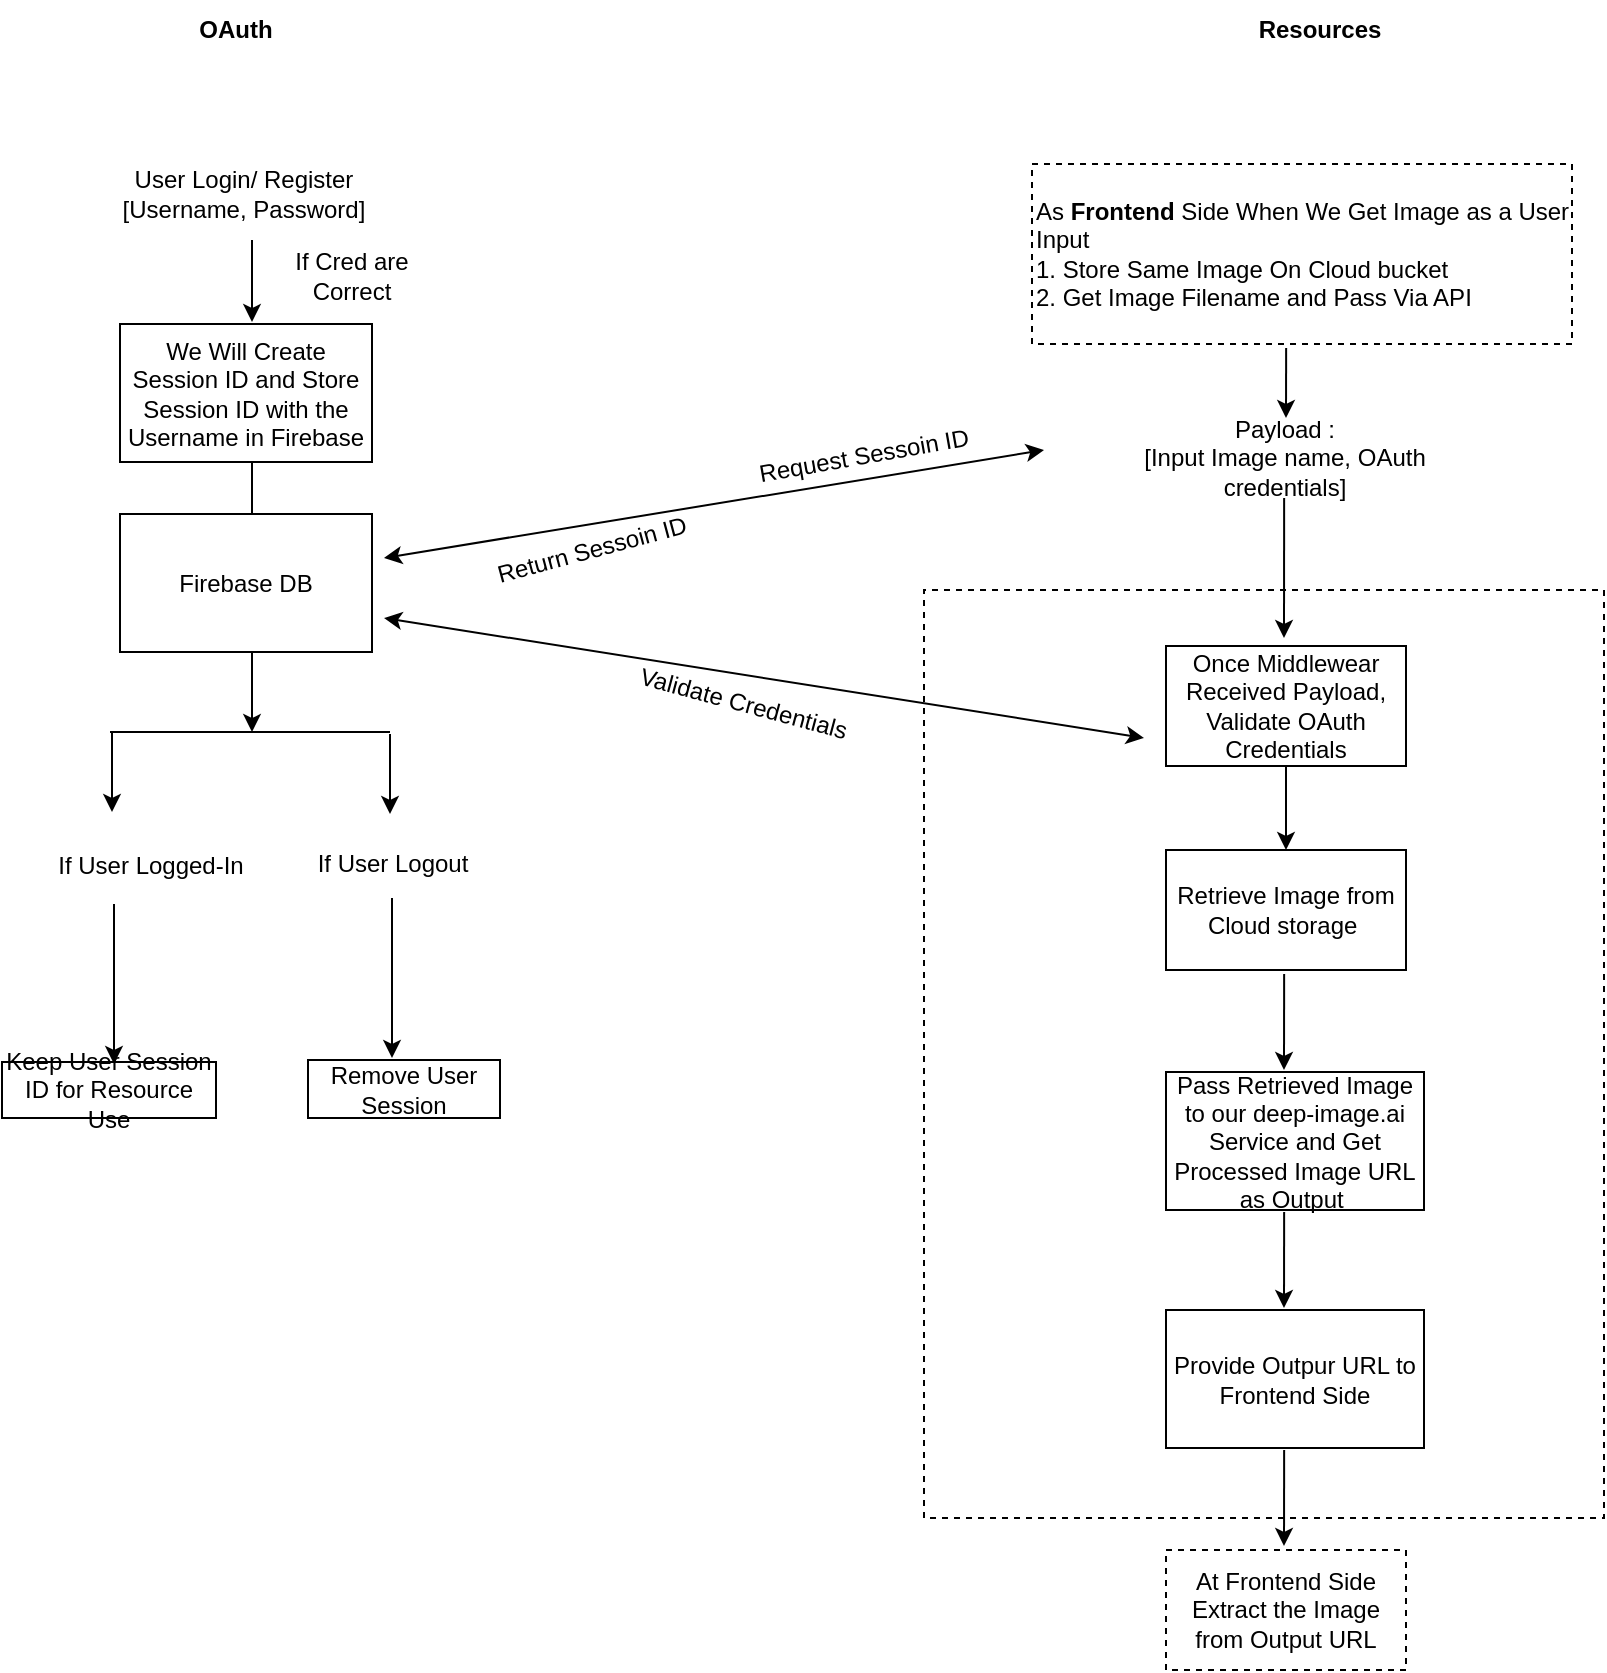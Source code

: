 <mxfile version="26.0.10">
  <diagram name="Page-1" id="K4-uMQUCCdzaDDjiR1Aa">
    <mxGraphModel dx="2498" dy="2093" grid="1" gridSize="10" guides="1" tooltips="1" connect="1" arrows="1" fold="1" page="1" pageScale="1" pageWidth="827" pageHeight="1169" math="0" shadow="0">
      <root>
        <mxCell id="0" />
        <mxCell id="1" parent="0" />
        <mxCell id="S0pkvh6AxldaCvJyQXTE-1" value="" style="rounded=0;whiteSpace=wrap;html=1;direction=south;dashed=1;" vertex="1" parent="1">
          <mxGeometry x="270" y="156" width="340" height="464" as="geometry" />
        </mxCell>
        <mxCell id="S0pkvh6AxldaCvJyQXTE-2" value="Payload :&lt;div&gt;[Input Image name, OAuth credentials]&lt;/div&gt;" style="text;html=1;align=center;verticalAlign=middle;whiteSpace=wrap;rounded=0;" vertex="1" parent="1">
          <mxGeometry x="351" y="75" width="199" height="30" as="geometry" />
        </mxCell>
        <mxCell id="S0pkvh6AxldaCvJyQXTE-4" value="" style="endArrow=classic;html=1;rounded=0;" edge="1" parent="1">
          <mxGeometry width="50" height="50" relative="1" as="geometry">
            <mxPoint x="450.08" y="110" as="sourcePoint" />
            <mxPoint x="450" y="180" as="targetPoint" />
          </mxGeometry>
        </mxCell>
        <mxCell id="S0pkvh6AxldaCvJyQXTE-5" value="Retrieve Image from Cloud storage&amp;nbsp;" style="rounded=0;whiteSpace=wrap;html=1;" vertex="1" parent="1">
          <mxGeometry x="391" y="286" width="120" height="60" as="geometry" />
        </mxCell>
        <mxCell id="S0pkvh6AxldaCvJyQXTE-6" value="As &lt;b&gt;Frontend&lt;/b&gt; Side When We Get Image as a User Input&lt;div&gt;1. Store Same Image On Cloud bucket&lt;/div&gt;&lt;div&gt;2. Get Image Filename and Pass Via API&lt;/div&gt;" style="rounded=0;whiteSpace=wrap;html=1;align=left;dashed=1;" vertex="1" parent="1">
          <mxGeometry x="324" y="-57" width="270" height="90" as="geometry" />
        </mxCell>
        <mxCell id="S0pkvh6AxldaCvJyQXTE-7" value="" style="endArrow=classic;html=1;rounded=0;" edge="1" parent="1">
          <mxGeometry width="50" height="50" relative="1" as="geometry">
            <mxPoint x="451.08" y="35" as="sourcePoint" />
            <mxPoint x="451" y="70" as="targetPoint" />
          </mxGeometry>
        </mxCell>
        <mxCell id="S0pkvh6AxldaCvJyQXTE-8" value="" style="endArrow=classic;html=1;rounded=0;" edge="1" parent="1">
          <mxGeometry width="50" height="50" relative="1" as="geometry">
            <mxPoint x="450.08" y="348" as="sourcePoint" />
            <mxPoint x="450" y="396" as="targetPoint" />
          </mxGeometry>
        </mxCell>
        <mxCell id="S0pkvh6AxldaCvJyQXTE-9" value="Pass Retrieved Image to our deep-image.ai Service and Get Processed Image URL as Output&amp;nbsp;" style="rounded=0;whiteSpace=wrap;html=1;" vertex="1" parent="1">
          <mxGeometry x="391" y="397" width="129" height="69" as="geometry" />
        </mxCell>
        <mxCell id="S0pkvh6AxldaCvJyQXTE-10" value="" style="endArrow=classic;html=1;rounded=0;" edge="1" parent="1">
          <mxGeometry width="50" height="50" relative="1" as="geometry">
            <mxPoint x="450.08" y="467" as="sourcePoint" />
            <mxPoint x="450" y="515" as="targetPoint" />
          </mxGeometry>
        </mxCell>
        <mxCell id="S0pkvh6AxldaCvJyQXTE-11" value="Provide Outpur URL to Frontend Side" style="rounded=0;whiteSpace=wrap;html=1;" vertex="1" parent="1">
          <mxGeometry x="391" y="516" width="129" height="69" as="geometry" />
        </mxCell>
        <mxCell id="S0pkvh6AxldaCvJyQXTE-12" value="" style="endArrow=classic;html=1;rounded=0;" edge="1" parent="1">
          <mxGeometry width="50" height="50" relative="1" as="geometry">
            <mxPoint x="450.08" y="586" as="sourcePoint" />
            <mxPoint x="450" y="634" as="targetPoint" />
          </mxGeometry>
        </mxCell>
        <mxCell id="S0pkvh6AxldaCvJyQXTE-13" value="At Frontend Side Extract the Image from Output URL" style="rounded=0;whiteSpace=wrap;html=1;dashed=1;" vertex="1" parent="1">
          <mxGeometry x="391" y="636" width="120" height="60" as="geometry" />
        </mxCell>
        <mxCell id="S0pkvh6AxldaCvJyQXTE-14" value="&lt;b&gt;Resources&lt;/b&gt;" style="text;html=1;align=center;verticalAlign=middle;whiteSpace=wrap;rounded=0;" vertex="1" parent="1">
          <mxGeometry x="438" y="-139" width="60" height="30" as="geometry" />
        </mxCell>
        <mxCell id="S0pkvh6AxldaCvJyQXTE-15" value="&lt;b&gt;OAuth&lt;/b&gt;" style="text;html=1;align=center;verticalAlign=middle;whiteSpace=wrap;rounded=0;" vertex="1" parent="1">
          <mxGeometry x="-104" y="-139" width="60" height="30" as="geometry" />
        </mxCell>
        <mxCell id="S0pkvh6AxldaCvJyQXTE-16" value="User Login/ Register&lt;div&gt;[Username, Password]&lt;/div&gt;" style="text;html=1;align=center;verticalAlign=middle;whiteSpace=wrap;rounded=0;" vertex="1" parent="1">
          <mxGeometry x="-135" y="-57" width="130" height="30" as="geometry" />
        </mxCell>
        <mxCell id="S0pkvh6AxldaCvJyQXTE-17" value="" style="endArrow=classic;html=1;rounded=0;" edge="1" parent="1">
          <mxGeometry width="50" height="50" relative="1" as="geometry">
            <mxPoint x="-66" y="-19" as="sourcePoint" />
            <mxPoint x="-66" y="22" as="targetPoint" />
          </mxGeometry>
        </mxCell>
        <mxCell id="S0pkvh6AxldaCvJyQXTE-20" value="If Cred are Correct" style="text;html=1;align=center;verticalAlign=middle;whiteSpace=wrap;rounded=0;" vertex="1" parent="1">
          <mxGeometry x="-66" y="-16" width="100" height="30" as="geometry" />
        </mxCell>
        <mxCell id="S0pkvh6AxldaCvJyQXTE-21" value="We Will Create Session ID and Store Session ID with the Username in Firebase" style="rounded=0;whiteSpace=wrap;html=1;" vertex="1" parent="1">
          <mxGeometry x="-132" y="23" width="126" height="69" as="geometry" />
        </mxCell>
        <mxCell id="S0pkvh6AxldaCvJyQXTE-22" value="" style="endArrow=classic;html=1;rounded=0;" edge="1" parent="1">
          <mxGeometry width="50" height="50" relative="1" as="geometry">
            <mxPoint x="-66" y="92" as="sourcePoint" />
            <mxPoint x="-66" y="132" as="targetPoint" />
          </mxGeometry>
        </mxCell>
        <mxCell id="S0pkvh6AxldaCvJyQXTE-23" value="" style="endArrow=none;html=1;rounded=0;" edge="1" parent="1">
          <mxGeometry width="50" height="50" relative="1" as="geometry">
            <mxPoint x="-137" y="227" as="sourcePoint" />
            <mxPoint x="3" y="227" as="targetPoint" />
          </mxGeometry>
        </mxCell>
        <mxCell id="S0pkvh6AxldaCvJyQXTE-24" value="" style="endArrow=classic;html=1;rounded=0;" edge="1" parent="1">
          <mxGeometry width="50" height="50" relative="1" as="geometry">
            <mxPoint x="-136" y="227" as="sourcePoint" />
            <mxPoint x="-136" y="267" as="targetPoint" />
          </mxGeometry>
        </mxCell>
        <mxCell id="S0pkvh6AxldaCvJyQXTE-25" value="" style="endArrow=classic;html=1;rounded=0;" edge="1" parent="1">
          <mxGeometry width="50" height="50" relative="1" as="geometry">
            <mxPoint x="3" y="228" as="sourcePoint" />
            <mxPoint x="3" y="268" as="targetPoint" />
          </mxGeometry>
        </mxCell>
        <mxCell id="S0pkvh6AxldaCvJyQXTE-32" value="Return Sessoin ID" style="text;html=1;align=center;verticalAlign=middle;whiteSpace=wrap;rounded=0;rotation=-15;" vertex="1" parent="1">
          <mxGeometry x="34" y="120" width="140" height="31" as="geometry" />
        </mxCell>
        <mxCell id="S0pkvh6AxldaCvJyQXTE-33" value="If User Logout" style="text;html=1;align=center;verticalAlign=middle;whiteSpace=wrap;rounded=0;" vertex="1" parent="1">
          <mxGeometry x="-43" y="278" width="95" height="30" as="geometry" />
        </mxCell>
        <mxCell id="S0pkvh6AxldaCvJyQXTE-34" value="If User Logged-In" style="text;html=1;align=center;verticalAlign=middle;whiteSpace=wrap;rounded=0;" vertex="1" parent="1">
          <mxGeometry x="-164" y="279" width="95" height="30" as="geometry" />
        </mxCell>
        <mxCell id="S0pkvh6AxldaCvJyQXTE-35" value="" style="endArrow=classic;html=1;rounded=0;" edge="1" parent="1">
          <mxGeometry width="50" height="50" relative="1" as="geometry">
            <mxPoint x="-135" y="313" as="sourcePoint" />
            <mxPoint x="-135" y="393" as="targetPoint" />
          </mxGeometry>
        </mxCell>
        <mxCell id="S0pkvh6AxldaCvJyQXTE-36" value="" style="endArrow=classic;html=1;rounded=0;" edge="1" parent="1">
          <mxGeometry width="50" height="50" relative="1" as="geometry">
            <mxPoint x="4" y="310" as="sourcePoint" />
            <mxPoint x="4" y="390" as="targetPoint" />
          </mxGeometry>
        </mxCell>
        <mxCell id="S0pkvh6AxldaCvJyQXTE-37" value="Remove User Session" style="rounded=0;whiteSpace=wrap;html=1;" vertex="1" parent="1">
          <mxGeometry x="-38" y="391" width="96" height="29" as="geometry" />
        </mxCell>
        <mxCell id="S0pkvh6AxldaCvJyQXTE-38" value="Keep User Session ID for Resource Use" style="rounded=0;whiteSpace=wrap;html=1;" vertex="1" parent="1">
          <mxGeometry x="-191" y="392" width="107" height="28" as="geometry" />
        </mxCell>
        <mxCell id="S0pkvh6AxldaCvJyQXTE-39" value="Request Sessoin ID" style="text;html=1;align=center;verticalAlign=middle;whiteSpace=wrap;rounded=0;rotation=-10;" vertex="1" parent="1">
          <mxGeometry x="170" y="73" width="140" height="31" as="geometry" />
        </mxCell>
        <mxCell id="S0pkvh6AxldaCvJyQXTE-41" value="" style="edgeStyle=orthogonalEdgeStyle;rounded=0;orthogonalLoop=1;jettySize=auto;html=1;" edge="1" parent="1" source="S0pkvh6AxldaCvJyQXTE-40" target="S0pkvh6AxldaCvJyQXTE-5">
          <mxGeometry relative="1" as="geometry" />
        </mxCell>
        <mxCell id="S0pkvh6AxldaCvJyQXTE-40" value="Once Middlewear Received Payload, Validate OAuth Credentials" style="rounded=0;whiteSpace=wrap;html=1;" vertex="1" parent="1">
          <mxGeometry x="391" y="184" width="120" height="60" as="geometry" />
        </mxCell>
        <mxCell id="S0pkvh6AxldaCvJyQXTE-42" value="Firebase DB" style="rounded=0;whiteSpace=wrap;html=1;" vertex="1" parent="1">
          <mxGeometry x="-132" y="118" width="126" height="69" as="geometry" />
        </mxCell>
        <mxCell id="S0pkvh6AxldaCvJyQXTE-43" value="" style="endArrow=classic;html=1;rounded=0;" edge="1" parent="1">
          <mxGeometry width="50" height="50" relative="1" as="geometry">
            <mxPoint x="-66" y="187" as="sourcePoint" />
            <mxPoint x="-66" y="227" as="targetPoint" />
          </mxGeometry>
        </mxCell>
        <mxCell id="S0pkvh6AxldaCvJyQXTE-45" value="" style="endArrow=classic;startArrow=classic;html=1;rounded=0;" edge="1" parent="1">
          <mxGeometry width="50" height="50" relative="1" as="geometry">
            <mxPoint y="140" as="sourcePoint" />
            <mxPoint x="330" y="86" as="targetPoint" />
          </mxGeometry>
        </mxCell>
        <mxCell id="S0pkvh6AxldaCvJyQXTE-46" value="" style="endArrow=classic;startArrow=classic;html=1;rounded=0;" edge="1" parent="1">
          <mxGeometry width="50" height="50" relative="1" as="geometry">
            <mxPoint y="170" as="sourcePoint" />
            <mxPoint x="380" y="230" as="targetPoint" />
          </mxGeometry>
        </mxCell>
        <mxCell id="S0pkvh6AxldaCvJyQXTE-49" value="Validate Credentials" style="text;html=1;align=center;verticalAlign=middle;whiteSpace=wrap;rounded=0;rotation=15;" vertex="1" parent="1">
          <mxGeometry x="110" y="197" width="140" height="31" as="geometry" />
        </mxCell>
      </root>
    </mxGraphModel>
  </diagram>
</mxfile>
